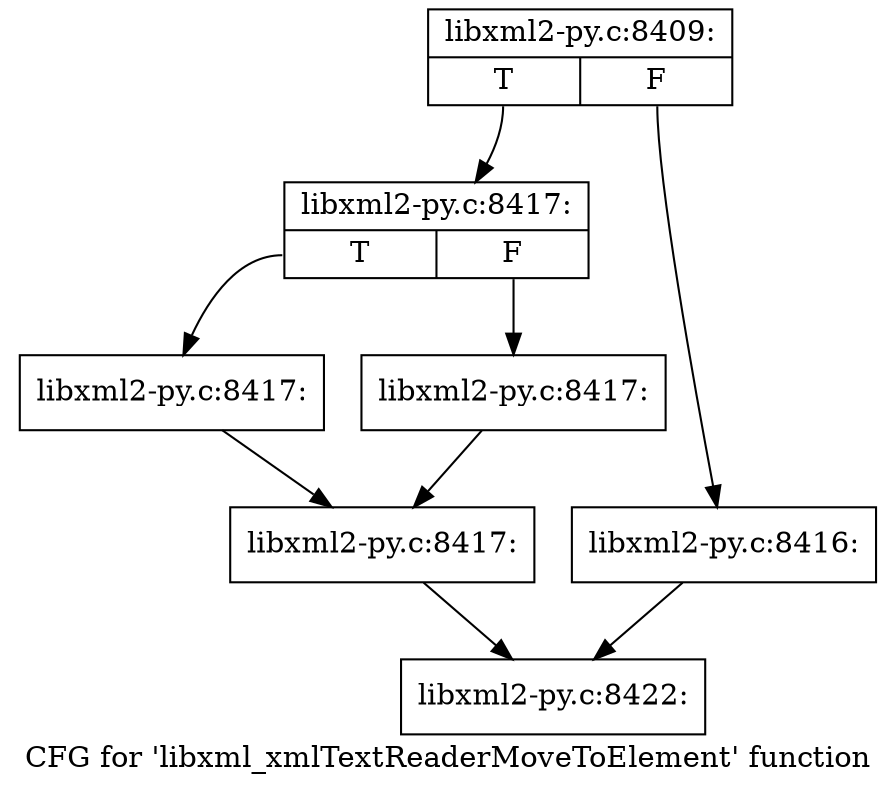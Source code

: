 digraph "CFG for 'libxml_xmlTextReaderMoveToElement' function" {
	label="CFG for 'libxml_xmlTextReaderMoveToElement' function";

	Node0x43f9880 [shape=record,label="{libxml2-py.c:8409:|{<s0>T|<s1>F}}"];
	Node0x43f9880:s0 -> Node0x3fd9e80;
	Node0x43f9880:s1 -> Node0x3fd9e30;
	Node0x3fd9e30 [shape=record,label="{libxml2-py.c:8416:}"];
	Node0x3fd9e30 -> Node0x3fd0180;
	Node0x3fd9e80 [shape=record,label="{libxml2-py.c:8417:|{<s0>T|<s1>F}}"];
	Node0x3fd9e80:s0 -> Node0x439ee00;
	Node0x3fd9e80:s1 -> Node0x439ee50;
	Node0x439ee00 [shape=record,label="{libxml2-py.c:8417:}"];
	Node0x439ee00 -> Node0x439eea0;
	Node0x439ee50 [shape=record,label="{libxml2-py.c:8417:}"];
	Node0x439ee50 -> Node0x439eea0;
	Node0x439eea0 [shape=record,label="{libxml2-py.c:8417:}"];
	Node0x439eea0 -> Node0x3fd0180;
	Node0x3fd0180 [shape=record,label="{libxml2-py.c:8422:}"];
}
